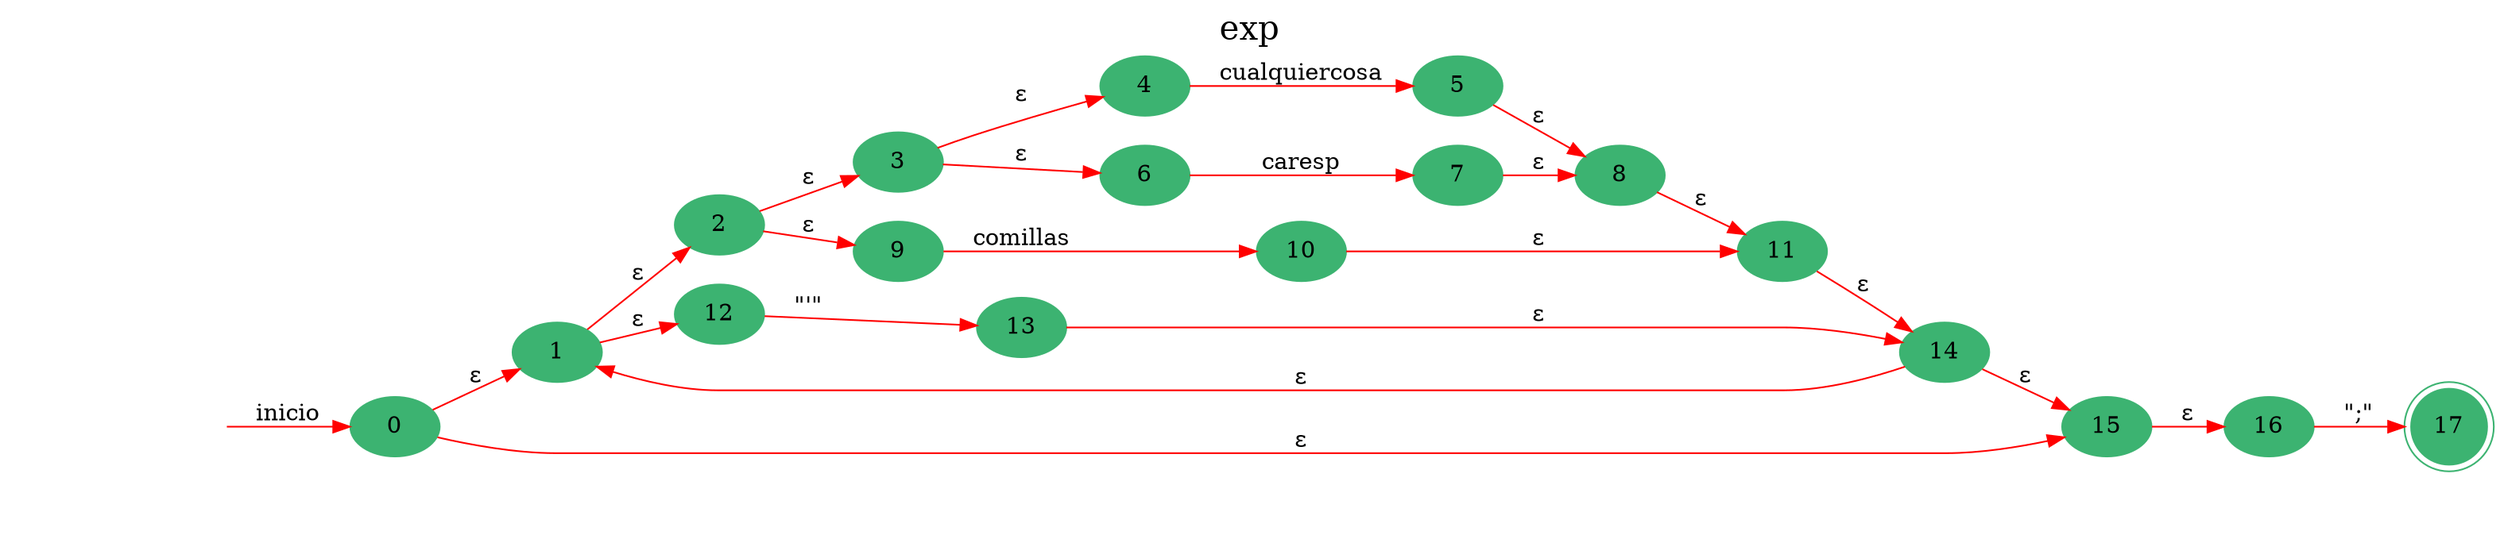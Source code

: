 digraph exp {
	rankdir=LR;
	graph [label="exp", labelloc=t, fontsize=20]; 
	node [style = filled,color = mediumseagreen]; 0 1 2 3 4 5 6 7 8 9 10 11 12 13 14 15 16 17;
	node [shape=circle];
	node [color=midnightblue,fontcolor=white];
	edge [color=red];
	secret_node [style=invis];
	secret_node -> 0 [label="inicio"];
	0 -> 1 [label="ε"];
	0 -> 15 [label="ε"];
	1 -> 12 [label="ε"];
	1 -> 2 [label="ε"];
	2 -> 9 [label="ε"];
	2 -> 3 [label="ε"];
	3 -> 6 [label="ε"];
	3 -> 4 [label="ε"];
	4 -> 5 [label="cualquiercosa"];
	5 -> 8 [label="ε"];
	6 -> 7 [label="caresp"];
	7 -> 8 [label="ε"];
	8 -> 11 [label="ε"];
	9 -> 10 [label="comillas"];
	10 -> 11 [label="ε"];
	11 -> 14 [label="ε"];
	12 -> 13 [label="\"'\""];
	13 -> 14 [label="ε"];
	14 -> 1 [label="ε"];
	14 -> 15 [label="ε"];
	15 -> 16 [label="ε"];
	16 -> 17 [label="\";\""];
17[shape=doublecircle]}